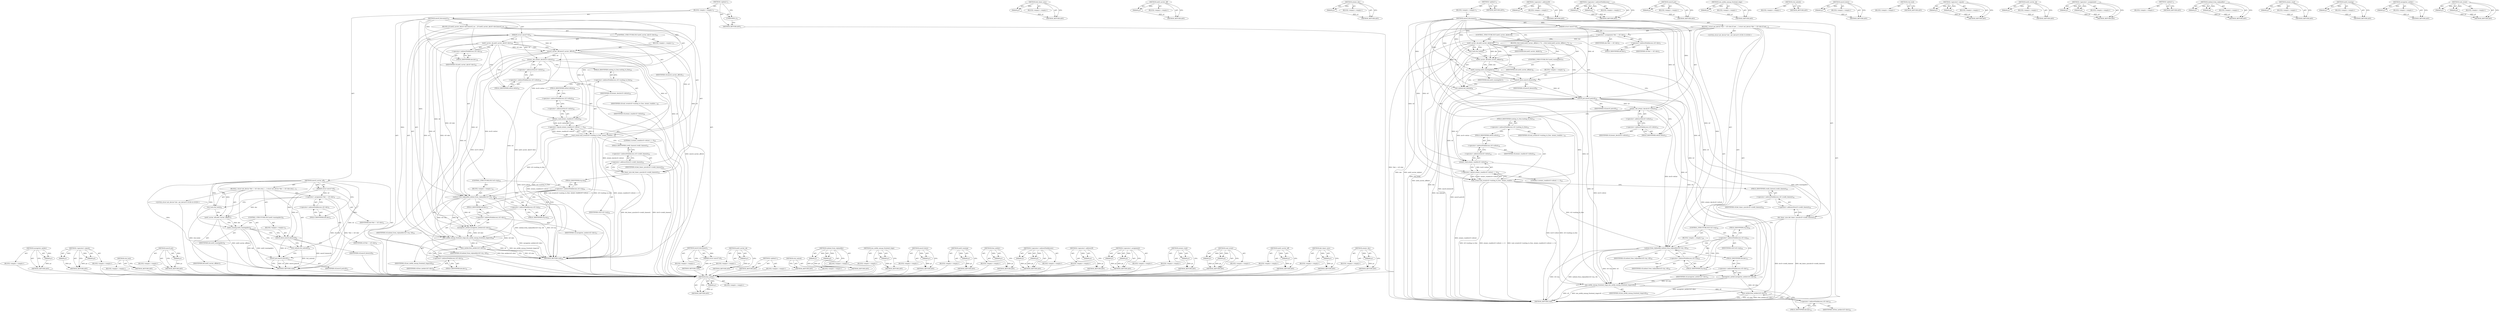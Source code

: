 digraph "atomic_dec" {
vulnerable_170 [label=<(METHOD,free_netdev)>];
vulnerable_171 [label=<(PARAM,p1)>];
vulnerable_172 [label=<(BLOCK,&lt;empty&gt;,&lt;empty&gt;)>];
vulnerable_173 [label=<(METHOD_RETURN,ANY)>];
vulnerable_153 [label=<(METHOD,del_timer_sync)>];
vulnerable_154 [label=<(PARAM,p1)>];
vulnerable_155 [label=<(BLOCK,&lt;empty&gt;,&lt;empty&gt;)>];
vulnerable_156 [label=<(METHOD_RETURN,ANY)>];
vulnerable_112 [label=<(METHOD,netif_carrier_off)>];
vulnerable_113 [label=<(PARAM,p1)>];
vulnerable_114 [label=<(BLOCK,&lt;empty&gt;,&lt;empty&gt;)>];
vulnerable_115 [label=<(METHOD_RETURN,ANY)>];
vulnerable_131 [label=<(METHOD,atomic_dec)>];
vulnerable_132 [label=<(PARAM,p1)>];
vulnerable_133 [label=<(BLOCK,&lt;empty&gt;,&lt;empty&gt;)>];
vulnerable_134 [label=<(METHOD_RETURN,ANY)>];
vulnerable_6 [label=<(METHOD,&lt;global&gt;)<SUB>1</SUB>>];
vulnerable_7 [label=<(BLOCK,&lt;empty&gt;,&lt;empty&gt;)<SUB>1</SUB>>];
vulnerable_8 [label=<(METHOD,xenvif_disconnect)<SUB>1</SUB>>];
vulnerable_9 [label=<(PARAM,struct xenvif *vif)<SUB>1</SUB>>];
vulnerable_10 [label=<(BLOCK,{
 	struct net_device *dev = vif-&gt;dev;
	if (net...,{
 	struct net_device *dev = vif-&gt;dev;
	if (net...)<SUB>2</SUB>>];
vulnerable_11 [label="<(LOCAL,struct net_device* dev: net_device*)<SUB>3</SUB>>"];
vulnerable_12 [label=<(&lt;operator&gt;.assignment,*dev = vif-&gt;dev)<SUB>3</SUB>>];
vulnerable_13 [label=<(IDENTIFIER,dev,*dev = vif-&gt;dev)<SUB>3</SUB>>];
vulnerable_14 [label=<(&lt;operator&gt;.indirectFieldAccess,vif-&gt;dev)<SUB>3</SUB>>];
vulnerable_15 [label=<(IDENTIFIER,vif,*dev = vif-&gt;dev)<SUB>3</SUB>>];
vulnerable_16 [label=<(FIELD_IDENTIFIER,dev,dev)<SUB>3</SUB>>];
vulnerable_17 [label=<(CONTROL_STRUCTURE,IF,if (netif_carrier_ok(dev)))<SUB>4</SUB>>];
vulnerable_18 [label=<(netif_carrier_ok,netif_carrier_ok(dev))<SUB>4</SUB>>];
vulnerable_19 [label=<(IDENTIFIER,dev,netif_carrier_ok(dev))<SUB>4</SUB>>];
vulnerable_20 [label=<(BLOCK,{
		rtnl_lock();
		netif_carrier_off(dev); /* d...,{
		rtnl_lock();
		netif_carrier_off(dev); /* d...)<SUB>4</SUB>>];
vulnerable_21 [label=<(rtnl_lock,rtnl_lock())<SUB>5</SUB>>];
vulnerable_22 [label=<(netif_carrier_off,netif_carrier_off(dev))<SUB>6</SUB>>];
vulnerable_23 [label=<(IDENTIFIER,dev,netif_carrier_off(dev))<SUB>6</SUB>>];
vulnerable_24 [label=<(CONTROL_STRUCTURE,IF,if (netif_running(dev)))<SUB>7</SUB>>];
vulnerable_25 [label=<(netif_running,netif_running(dev))<SUB>7</SUB>>];
vulnerable_26 [label=<(IDENTIFIER,dev,netif_running(dev))<SUB>7</SUB>>];
vulnerable_27 [label=<(BLOCK,&lt;empty&gt;,&lt;empty&gt;)<SUB>8</SUB>>];
vulnerable_28 [label=<(xenvif_down,xenvif_down(vif))<SUB>8</SUB>>];
vulnerable_29 [label=<(IDENTIFIER,vif,xenvif_down(vif))<SUB>8</SUB>>];
vulnerable_30 [label=<(rtnl_unlock,rtnl_unlock())<SUB>9</SUB>>];
vulnerable_31 [label=<(xenvif_put,xenvif_put(vif))<SUB>10</SUB>>];
vulnerable_32 [label=<(IDENTIFIER,vif,xenvif_put(vif))<SUB>10</SUB>>];
vulnerable_33 [label=<(atomic_dec,atomic_dec(&amp;vif-&gt;refcnt))<SUB>13</SUB>>];
vulnerable_34 [label=<(&lt;operator&gt;.addressOf,&amp;vif-&gt;refcnt)<SUB>13</SUB>>];
vulnerable_35 [label=<(&lt;operator&gt;.indirectFieldAccess,vif-&gt;refcnt)<SUB>13</SUB>>];
vulnerable_36 [label=<(IDENTIFIER,vif,atomic_dec(&amp;vif-&gt;refcnt))<SUB>13</SUB>>];
vulnerable_37 [label=<(FIELD_IDENTIFIER,refcnt,refcnt)<SUB>13</SUB>>];
vulnerable_38 [label=<(wait_event,wait_event(vif-&gt;waiting_to_free, atomic_read(&amp;v...)<SUB>14</SUB>>];
vulnerable_39 [label=<(&lt;operator&gt;.indirectFieldAccess,vif-&gt;waiting_to_free)<SUB>14</SUB>>];
vulnerable_40 [label=<(IDENTIFIER,vif,wait_event(vif-&gt;waiting_to_free, atomic_read(&amp;v...)<SUB>14</SUB>>];
vulnerable_41 [label=<(FIELD_IDENTIFIER,waiting_to_free,waiting_to_free)<SUB>14</SUB>>];
vulnerable_42 [label=<(&lt;operator&gt;.equals,atomic_read(&amp;vif-&gt;refcnt) == 0)<SUB>14</SUB>>];
vulnerable_43 [label=<(atomic_read,atomic_read(&amp;vif-&gt;refcnt))<SUB>14</SUB>>];
vulnerable_44 [label=<(&lt;operator&gt;.addressOf,&amp;vif-&gt;refcnt)<SUB>14</SUB>>];
vulnerable_45 [label=<(&lt;operator&gt;.indirectFieldAccess,vif-&gt;refcnt)<SUB>14</SUB>>];
vulnerable_46 [label=<(IDENTIFIER,vif,atomic_read(&amp;vif-&gt;refcnt))<SUB>14</SUB>>];
vulnerable_47 [label=<(FIELD_IDENTIFIER,refcnt,refcnt)<SUB>14</SUB>>];
vulnerable_48 [label=<(LITERAL,0,atomic_read(&amp;vif-&gt;refcnt) == 0)<SUB>14</SUB>>];
vulnerable_49 [label=<(del_timer_sync,del_timer_sync(&amp;vif-&gt;credit_timeout))<SUB>16</SUB>>];
vulnerable_50 [label=<(&lt;operator&gt;.addressOf,&amp;vif-&gt;credit_timeout)<SUB>16</SUB>>];
vulnerable_51 [label=<(&lt;operator&gt;.indirectFieldAccess,vif-&gt;credit_timeout)<SUB>16</SUB>>];
vulnerable_52 [label=<(IDENTIFIER,vif,del_timer_sync(&amp;vif-&gt;credit_timeout))<SUB>16</SUB>>];
vulnerable_53 [label=<(FIELD_IDENTIFIER,credit_timeout,credit_timeout)<SUB>16</SUB>>];
vulnerable_54 [label=<(CONTROL_STRUCTURE,IF,if (vif-&gt;irq))<SUB>18</SUB>>];
vulnerable_55 [label=<(&lt;operator&gt;.indirectFieldAccess,vif-&gt;irq)<SUB>18</SUB>>];
vulnerable_56 [label=<(IDENTIFIER,vif,if (vif-&gt;irq))<SUB>18</SUB>>];
vulnerable_57 [label=<(FIELD_IDENTIFIER,irq,irq)<SUB>18</SUB>>];
vulnerable_58 [label=<(BLOCK,&lt;empty&gt;,&lt;empty&gt;)<SUB>19</SUB>>];
vulnerable_59 [label=<(unbind_from_irqhandler,unbind_from_irqhandler(vif-&gt;irq, vif))<SUB>19</SUB>>];
vulnerable_60 [label=<(&lt;operator&gt;.indirectFieldAccess,vif-&gt;irq)<SUB>19</SUB>>];
vulnerable_61 [label=<(IDENTIFIER,vif,unbind_from_irqhandler(vif-&gt;irq, vif))<SUB>19</SUB>>];
vulnerable_62 [label=<(FIELD_IDENTIFIER,irq,irq)<SUB>19</SUB>>];
vulnerable_63 [label=<(IDENTIFIER,vif,unbind_from_irqhandler(vif-&gt;irq, vif))<SUB>19</SUB>>];
vulnerable_64 [label=<(unregister_netdev,unregister_netdev(vif-&gt;dev))<SUB>21</SUB>>];
vulnerable_65 [label=<(&lt;operator&gt;.indirectFieldAccess,vif-&gt;dev)<SUB>21</SUB>>];
vulnerable_66 [label=<(IDENTIFIER,vif,unregister_netdev(vif-&gt;dev))<SUB>21</SUB>>];
vulnerable_67 [label=<(FIELD_IDENTIFIER,dev,dev)<SUB>21</SUB>>];
vulnerable_68 [label=<(xen_netbk_unmap_frontend_rings,xen_netbk_unmap_frontend_rings(vif))<SUB>23</SUB>>];
vulnerable_69 [label=<(IDENTIFIER,vif,xen_netbk_unmap_frontend_rings(vif))<SUB>23</SUB>>];
vulnerable_70 [label=<(free_netdev,free_netdev(vif-&gt;dev))<SUB>25</SUB>>];
vulnerable_71 [label=<(&lt;operator&gt;.indirectFieldAccess,vif-&gt;dev)<SUB>25</SUB>>];
vulnerable_72 [label=<(IDENTIFIER,vif,free_netdev(vif-&gt;dev))<SUB>25</SUB>>];
vulnerable_73 [label=<(FIELD_IDENTIFIER,dev,dev)<SUB>25</SUB>>];
vulnerable_74 [label=<(METHOD_RETURN,void)<SUB>1</SUB>>];
vulnerable_76 [label=<(METHOD_RETURN,ANY)<SUB>1</SUB>>];
vulnerable_135 [label=<(METHOD,&lt;operator&gt;.addressOf)>];
vulnerable_136 [label=<(PARAM,p1)>];
vulnerable_137 [label=<(BLOCK,&lt;empty&gt;,&lt;empty&gt;)>];
vulnerable_138 [label=<(METHOD_RETURN,ANY)>];
vulnerable_100 [label=<(METHOD,&lt;operator&gt;.indirectFieldAccess)>];
vulnerable_101 [label=<(PARAM,p1)>];
vulnerable_102 [label=<(PARAM,p2)>];
vulnerable_103 [label=<(BLOCK,&lt;empty&gt;,&lt;empty&gt;)>];
vulnerable_104 [label=<(METHOD_RETURN,ANY)>];
vulnerable_127 [label=<(METHOD,xenvif_put)>];
vulnerable_128 [label=<(PARAM,p1)>];
vulnerable_129 [label=<(BLOCK,&lt;empty&gt;,&lt;empty&gt;)>];
vulnerable_130 [label=<(METHOD_RETURN,ANY)>];
vulnerable_166 [label=<(METHOD,xen_netbk_unmap_frontend_rings)>];
vulnerable_167 [label=<(PARAM,p1)>];
vulnerable_168 [label=<(BLOCK,&lt;empty&gt;,&lt;empty&gt;)>];
vulnerable_169 [label=<(METHOD_RETURN,ANY)>];
vulnerable_124 [label=<(METHOD,rtnl_unlock)>];
vulnerable_125 [label=<(BLOCK,&lt;empty&gt;,&lt;empty&gt;)>];
vulnerable_126 [label=<(METHOD_RETURN,ANY)>];
vulnerable_120 [label=<(METHOD,xenvif_down)>];
vulnerable_121 [label=<(PARAM,p1)>];
vulnerable_122 [label=<(BLOCK,&lt;empty&gt;,&lt;empty&gt;)>];
vulnerable_123 [label=<(METHOD_RETURN,ANY)>];
vulnerable_109 [label=<(METHOD,rtnl_lock)>];
vulnerable_110 [label=<(BLOCK,&lt;empty&gt;,&lt;empty&gt;)>];
vulnerable_111 [label=<(METHOD_RETURN,ANY)>];
vulnerable_144 [label=<(METHOD,&lt;operator&gt;.equals)>];
vulnerable_145 [label=<(PARAM,p1)>];
vulnerable_146 [label=<(PARAM,p2)>];
vulnerable_147 [label=<(BLOCK,&lt;empty&gt;,&lt;empty&gt;)>];
vulnerable_148 [label=<(METHOD_RETURN,ANY)>];
vulnerable_105 [label=<(METHOD,netif_carrier_ok)>];
vulnerable_106 [label=<(PARAM,p1)>];
vulnerable_107 [label=<(BLOCK,&lt;empty&gt;,&lt;empty&gt;)>];
vulnerable_108 [label=<(METHOD_RETURN,ANY)>];
vulnerable_95 [label=<(METHOD,&lt;operator&gt;.assignment)>];
vulnerable_96 [label=<(PARAM,p1)>];
vulnerable_97 [label=<(PARAM,p2)>];
vulnerable_98 [label=<(BLOCK,&lt;empty&gt;,&lt;empty&gt;)>];
vulnerable_99 [label=<(METHOD_RETURN,ANY)>];
vulnerable_89 [label=<(METHOD,&lt;global&gt;)<SUB>1</SUB>>];
vulnerable_90 [label=<(BLOCK,&lt;empty&gt;,&lt;empty&gt;)>];
vulnerable_91 [label=<(METHOD_RETURN,ANY)>];
vulnerable_157 [label=<(METHOD,unbind_from_irqhandler)>];
vulnerable_158 [label=<(PARAM,p1)>];
vulnerable_159 [label=<(PARAM,p2)>];
vulnerable_160 [label=<(BLOCK,&lt;empty&gt;,&lt;empty&gt;)>];
vulnerable_161 [label=<(METHOD_RETURN,ANY)>];
vulnerable_149 [label=<(METHOD,atomic_read)>];
vulnerable_150 [label=<(PARAM,p1)>];
vulnerable_151 [label=<(BLOCK,&lt;empty&gt;,&lt;empty&gt;)>];
vulnerable_152 [label=<(METHOD_RETURN,ANY)>];
vulnerable_116 [label=<(METHOD,netif_running)>];
vulnerable_117 [label=<(PARAM,p1)>];
vulnerable_118 [label=<(BLOCK,&lt;empty&gt;,&lt;empty&gt;)>];
vulnerable_119 [label=<(METHOD_RETURN,ANY)>];
vulnerable_162 [label=<(METHOD,unregister_netdev)>];
vulnerable_163 [label=<(PARAM,p1)>];
vulnerable_164 [label=<(BLOCK,&lt;empty&gt;,&lt;empty&gt;)>];
vulnerable_165 [label=<(METHOD_RETURN,ANY)>];
vulnerable_139 [label=<(METHOD,wait_event)>];
vulnerable_140 [label=<(PARAM,p1)>];
vulnerable_141 [label=<(PARAM,p2)>];
vulnerable_142 [label=<(BLOCK,&lt;empty&gt;,&lt;empty&gt;)>];
vulnerable_143 [label=<(METHOD_RETURN,ANY)>];
fixed_177 [label=<(METHOD,unregister_netdev)>];
fixed_178 [label=<(PARAM,p1)>];
fixed_179 [label=<(BLOCK,&lt;empty&gt;,&lt;empty&gt;)>];
fixed_180 [label=<(METHOD_RETURN,ANY)>];
fixed_159 [label=<(METHOD,&lt;operator&gt;.equals)>];
fixed_160 [label=<(PARAM,p1)>];
fixed_161 [label=<(PARAM,p2)>];
fixed_162 [label=<(BLOCK,&lt;empty&gt;,&lt;empty&gt;)>];
fixed_163 [label=<(METHOD_RETURN,ANY)>];
fixed_120 [label=<(METHOD,rtnl_lock)>];
fixed_121 [label=<(BLOCK,&lt;empty&gt;,&lt;empty&gt;)>];
fixed_122 [label=<(METHOD_RETURN,ANY)>];
fixed_138 [label=<(METHOD,xenvif_put)>];
fixed_139 [label=<(PARAM,p1)>];
fixed_140 [label=<(BLOCK,&lt;empty&gt;,&lt;empty&gt;)>];
fixed_141 [label=<(METHOD_RETURN,ANY)>];
fixed_6 [label=<(METHOD,&lt;global&gt;)<SUB>1</SUB>>];
fixed_7 [label=<(BLOCK,&lt;empty&gt;,&lt;empty&gt;)<SUB>1</SUB>>];
fixed_8 [label=<(METHOD,xenvif_disconnect)<SUB>1</SUB>>];
fixed_9 [label=<(PARAM,struct xenvif *vif)<SUB>1</SUB>>];
fixed_10 [label=<(BLOCK,&lt;empty&gt;,&lt;empty&gt;)>];
fixed_11 [label=<(METHOD_RETURN,void)<SUB>1</SUB>>];
fixed_13 [label=<(UNKNOWN,),))<SUB>1</SUB>>];
fixed_14 [label=<(METHOD,xenvif_carrier_off)<SUB>2</SUB>>];
fixed_15 [label=<(PARAM,struct xenvif *vif)<SUB>2</SUB>>];
fixed_16 [label=<(BLOCK,{
 	struct net_device *dev = vif-&gt;dev;

	rtnl_l...,{
 	struct net_device *dev = vif-&gt;dev;

	rtnl_l...)<SUB>3</SUB>>];
fixed_17 [label="<(LOCAL,struct net_device* dev: net_device*)<SUB>4</SUB>>"];
fixed_18 [label=<(&lt;operator&gt;.assignment,*dev = vif-&gt;dev)<SUB>4</SUB>>];
fixed_19 [label=<(IDENTIFIER,dev,*dev = vif-&gt;dev)<SUB>4</SUB>>];
fixed_20 [label=<(&lt;operator&gt;.indirectFieldAccess,vif-&gt;dev)<SUB>4</SUB>>];
fixed_21 [label=<(IDENTIFIER,vif,*dev = vif-&gt;dev)<SUB>4</SUB>>];
fixed_22 [label=<(FIELD_IDENTIFIER,dev,dev)<SUB>4</SUB>>];
fixed_23 [label=<(rtnl_lock,rtnl_lock())<SUB>6</SUB>>];
fixed_24 [label=<(netif_carrier_off,netif_carrier_off(dev))<SUB>7</SUB>>];
fixed_25 [label=<(IDENTIFIER,dev,netif_carrier_off(dev))<SUB>7</SUB>>];
fixed_26 [label=<(CONTROL_STRUCTURE,IF,if (netif_running(dev)))<SUB>8</SUB>>];
fixed_27 [label=<(netif_running,netif_running(dev))<SUB>8</SUB>>];
fixed_28 [label=<(IDENTIFIER,dev,netif_running(dev))<SUB>8</SUB>>];
fixed_29 [label=<(BLOCK,&lt;empty&gt;,&lt;empty&gt;)<SUB>9</SUB>>];
fixed_30 [label=<(xenvif_down,xenvif_down(vif))<SUB>9</SUB>>];
fixed_31 [label=<(IDENTIFIER,vif,xenvif_down(vif))<SUB>9</SUB>>];
fixed_32 [label=<(rtnl_unlock,rtnl_unlock())<SUB>10</SUB>>];
fixed_33 [label=<(xenvif_put,xenvif_put(vif))<SUB>11</SUB>>];
fixed_34 [label=<(IDENTIFIER,vif,xenvif_put(vif))<SUB>11</SUB>>];
fixed_35 [label=<(METHOD_RETURN,void)<SUB>2</SUB>>];
fixed_37 [label=<(METHOD,xenvif_disconnect)<SUB>14</SUB>>];
fixed_38 [label=<(PARAM,struct xenvif *vif)<SUB>14</SUB>>];
fixed_39 [label=<(BLOCK,{
	if (netif_carrier_ok(vif-&gt;dev))
		xenvif_car...,{
	if (netif_carrier_ok(vif-&gt;dev))
		xenvif_car...)<SUB>15</SUB>>];
fixed_40 [label=<(CONTROL_STRUCTURE,IF,if (netif_carrier_ok(vif-&gt;dev)))<SUB>16</SUB>>];
fixed_41 [label=<(netif_carrier_ok,netif_carrier_ok(vif-&gt;dev))<SUB>16</SUB>>];
fixed_42 [label=<(&lt;operator&gt;.indirectFieldAccess,vif-&gt;dev)<SUB>16</SUB>>];
fixed_43 [label=<(IDENTIFIER,vif,netif_carrier_ok(vif-&gt;dev))<SUB>16</SUB>>];
fixed_44 [label=<(FIELD_IDENTIFIER,dev,dev)<SUB>16</SUB>>];
fixed_45 [label=<(BLOCK,&lt;empty&gt;,&lt;empty&gt;)<SUB>17</SUB>>];
fixed_46 [label=<(xenvif_carrier_off,xenvif_carrier_off(vif))<SUB>17</SUB>>];
fixed_47 [label=<(IDENTIFIER,vif,xenvif_carrier_off(vif))<SUB>17</SUB>>];
fixed_48 [label=<(atomic_dec,atomic_dec(&amp;vif-&gt;refcnt))<SUB>19</SUB>>];
fixed_49 [label=<(&lt;operator&gt;.addressOf,&amp;vif-&gt;refcnt)<SUB>19</SUB>>];
fixed_50 [label=<(&lt;operator&gt;.indirectFieldAccess,vif-&gt;refcnt)<SUB>19</SUB>>];
fixed_51 [label=<(IDENTIFIER,vif,atomic_dec(&amp;vif-&gt;refcnt))<SUB>19</SUB>>];
fixed_52 [label=<(FIELD_IDENTIFIER,refcnt,refcnt)<SUB>19</SUB>>];
fixed_53 [label=<(wait_event,wait_event(vif-&gt;waiting_to_free, atomic_read(&amp;v...)<SUB>20</SUB>>];
fixed_54 [label=<(&lt;operator&gt;.indirectFieldAccess,vif-&gt;waiting_to_free)<SUB>20</SUB>>];
fixed_55 [label=<(IDENTIFIER,vif,wait_event(vif-&gt;waiting_to_free, atomic_read(&amp;v...)<SUB>20</SUB>>];
fixed_56 [label=<(FIELD_IDENTIFIER,waiting_to_free,waiting_to_free)<SUB>20</SUB>>];
fixed_57 [label=<(&lt;operator&gt;.equals,atomic_read(&amp;vif-&gt;refcnt) == 0)<SUB>20</SUB>>];
fixed_58 [label=<(atomic_read,atomic_read(&amp;vif-&gt;refcnt))<SUB>20</SUB>>];
fixed_59 [label=<(&lt;operator&gt;.addressOf,&amp;vif-&gt;refcnt)<SUB>20</SUB>>];
fixed_60 [label=<(&lt;operator&gt;.indirectFieldAccess,vif-&gt;refcnt)<SUB>20</SUB>>];
fixed_61 [label=<(IDENTIFIER,vif,atomic_read(&amp;vif-&gt;refcnt))<SUB>20</SUB>>];
fixed_62 [label=<(FIELD_IDENTIFIER,refcnt,refcnt)<SUB>20</SUB>>];
fixed_63 [label=<(LITERAL,0,atomic_read(&amp;vif-&gt;refcnt) == 0)<SUB>20</SUB>>];
fixed_64 [label=<(del_timer_sync,del_timer_sync(&amp;vif-&gt;credit_timeout))<SUB>22</SUB>>];
fixed_65 [label=<(&lt;operator&gt;.addressOf,&amp;vif-&gt;credit_timeout)<SUB>22</SUB>>];
fixed_66 [label=<(&lt;operator&gt;.indirectFieldAccess,vif-&gt;credit_timeout)<SUB>22</SUB>>];
fixed_67 [label=<(IDENTIFIER,vif,del_timer_sync(&amp;vif-&gt;credit_timeout))<SUB>22</SUB>>];
fixed_68 [label=<(FIELD_IDENTIFIER,credit_timeout,credit_timeout)<SUB>22</SUB>>];
fixed_69 [label=<(CONTROL_STRUCTURE,IF,if (vif-&gt;irq))<SUB>24</SUB>>];
fixed_70 [label=<(&lt;operator&gt;.indirectFieldAccess,vif-&gt;irq)<SUB>24</SUB>>];
fixed_71 [label=<(IDENTIFIER,vif,if (vif-&gt;irq))<SUB>24</SUB>>];
fixed_72 [label=<(FIELD_IDENTIFIER,irq,irq)<SUB>24</SUB>>];
fixed_73 [label=<(BLOCK,&lt;empty&gt;,&lt;empty&gt;)<SUB>25</SUB>>];
fixed_74 [label=<(unbind_from_irqhandler,unbind_from_irqhandler(vif-&gt;irq, vif))<SUB>25</SUB>>];
fixed_75 [label=<(&lt;operator&gt;.indirectFieldAccess,vif-&gt;irq)<SUB>25</SUB>>];
fixed_76 [label=<(IDENTIFIER,vif,unbind_from_irqhandler(vif-&gt;irq, vif))<SUB>25</SUB>>];
fixed_77 [label=<(FIELD_IDENTIFIER,irq,irq)<SUB>25</SUB>>];
fixed_78 [label=<(IDENTIFIER,vif,unbind_from_irqhandler(vif-&gt;irq, vif))<SUB>25</SUB>>];
fixed_79 [label=<(unregister_netdev,unregister_netdev(vif-&gt;dev))<SUB>27</SUB>>];
fixed_80 [label=<(&lt;operator&gt;.indirectFieldAccess,vif-&gt;dev)<SUB>27</SUB>>];
fixed_81 [label=<(IDENTIFIER,vif,unregister_netdev(vif-&gt;dev))<SUB>27</SUB>>];
fixed_82 [label=<(FIELD_IDENTIFIER,dev,dev)<SUB>27</SUB>>];
fixed_83 [label=<(xen_netbk_unmap_frontend_rings,xen_netbk_unmap_frontend_rings(vif))<SUB>29</SUB>>];
fixed_84 [label=<(IDENTIFIER,vif,xen_netbk_unmap_frontend_rings(vif))<SUB>29</SUB>>];
fixed_85 [label=<(free_netdev,free_netdev(vif-&gt;dev))<SUB>31</SUB>>];
fixed_86 [label=<(&lt;operator&gt;.indirectFieldAccess,vif-&gt;dev)<SUB>31</SUB>>];
fixed_87 [label=<(IDENTIFIER,vif,free_netdev(vif-&gt;dev))<SUB>31</SUB>>];
fixed_88 [label=<(FIELD_IDENTIFIER,dev,dev)<SUB>31</SUB>>];
fixed_89 [label=<(METHOD_RETURN,void)<SUB>14</SUB>>];
fixed_91 [label=<(METHOD_RETURN,ANY)<SUB>1</SUB>>];
fixed_142 [label=<(METHOD,netif_carrier_ok)>];
fixed_143 [label=<(PARAM,p1)>];
fixed_144 [label=<(BLOCK,&lt;empty&gt;,&lt;empty&gt;)>];
fixed_145 [label=<(METHOD_RETURN,ANY)>];
fixed_104 [label=<(METHOD,&lt;global&gt;)<SUB>1</SUB>>];
fixed_105 [label=<(BLOCK,&lt;empty&gt;,&lt;empty&gt;)>];
fixed_106 [label=<(METHOD_RETURN,ANY)>];
fixed_135 [label=<(METHOD,rtnl_unlock)>];
fixed_136 [label=<(BLOCK,&lt;empty&gt;,&lt;empty&gt;)>];
fixed_137 [label=<(METHOD_RETURN,ANY)>];
fixed_172 [label=<(METHOD,unbind_from_irqhandler)>];
fixed_173 [label=<(PARAM,p1)>];
fixed_174 [label=<(PARAM,p2)>];
fixed_175 [label=<(BLOCK,&lt;empty&gt;,&lt;empty&gt;)>];
fixed_176 [label=<(METHOD_RETURN,ANY)>];
fixed_181 [label=<(METHOD,xen_netbk_unmap_frontend_rings)>];
fixed_182 [label=<(PARAM,p1)>];
fixed_183 [label=<(BLOCK,&lt;empty&gt;,&lt;empty&gt;)>];
fixed_184 [label=<(METHOD_RETURN,ANY)>];
fixed_131 [label=<(METHOD,xenvif_down)>];
fixed_132 [label=<(PARAM,p1)>];
fixed_133 [label=<(BLOCK,&lt;empty&gt;,&lt;empty&gt;)>];
fixed_134 [label=<(METHOD_RETURN,ANY)>];
fixed_127 [label=<(METHOD,netif_running)>];
fixed_128 [label=<(PARAM,p1)>];
fixed_129 [label=<(BLOCK,&lt;empty&gt;,&lt;empty&gt;)>];
fixed_130 [label=<(METHOD_RETURN,ANY)>];
fixed_185 [label=<(METHOD,free_netdev)>];
fixed_186 [label=<(PARAM,p1)>];
fixed_187 [label=<(BLOCK,&lt;empty&gt;,&lt;empty&gt;)>];
fixed_188 [label=<(METHOD_RETURN,ANY)>];
fixed_115 [label=<(METHOD,&lt;operator&gt;.indirectFieldAccess)>];
fixed_116 [label=<(PARAM,p1)>];
fixed_117 [label=<(PARAM,p2)>];
fixed_118 [label=<(BLOCK,&lt;empty&gt;,&lt;empty&gt;)>];
fixed_119 [label=<(METHOD_RETURN,ANY)>];
fixed_150 [label=<(METHOD,&lt;operator&gt;.addressOf)>];
fixed_151 [label=<(PARAM,p1)>];
fixed_152 [label=<(BLOCK,&lt;empty&gt;,&lt;empty&gt;)>];
fixed_153 [label=<(METHOD_RETURN,ANY)>];
fixed_110 [label=<(METHOD,&lt;operator&gt;.assignment)>];
fixed_111 [label=<(PARAM,p1)>];
fixed_112 [label=<(PARAM,p2)>];
fixed_113 [label=<(BLOCK,&lt;empty&gt;,&lt;empty&gt;)>];
fixed_114 [label=<(METHOD_RETURN,ANY)>];
fixed_164 [label=<(METHOD,atomic_read)>];
fixed_165 [label=<(PARAM,p1)>];
fixed_166 [label=<(BLOCK,&lt;empty&gt;,&lt;empty&gt;)>];
fixed_167 [label=<(METHOD_RETURN,ANY)>];
fixed_154 [label=<(METHOD,wait_event)>];
fixed_155 [label=<(PARAM,p1)>];
fixed_156 [label=<(PARAM,p2)>];
fixed_157 [label=<(BLOCK,&lt;empty&gt;,&lt;empty&gt;)>];
fixed_158 [label=<(METHOD_RETURN,ANY)>];
fixed_123 [label=<(METHOD,netif_carrier_off)>];
fixed_124 [label=<(PARAM,p1)>];
fixed_125 [label=<(BLOCK,&lt;empty&gt;,&lt;empty&gt;)>];
fixed_126 [label=<(METHOD_RETURN,ANY)>];
fixed_168 [label=<(METHOD,del_timer_sync)>];
fixed_169 [label=<(PARAM,p1)>];
fixed_170 [label=<(BLOCK,&lt;empty&gt;,&lt;empty&gt;)>];
fixed_171 [label=<(METHOD_RETURN,ANY)>];
fixed_146 [label=<(METHOD,atomic_dec)>];
fixed_147 [label=<(PARAM,p1)>];
fixed_148 [label=<(BLOCK,&lt;empty&gt;,&lt;empty&gt;)>];
fixed_149 [label=<(METHOD_RETURN,ANY)>];
vulnerable_170 -> vulnerable_171  [key=0, label="AST: "];
vulnerable_170 -> vulnerable_171  [key=1, label="DDG: "];
vulnerable_170 -> vulnerable_172  [key=0, label="AST: "];
vulnerable_170 -> vulnerable_173  [key=0, label="AST: "];
vulnerable_170 -> vulnerable_173  [key=1, label="CFG: "];
vulnerable_171 -> vulnerable_173  [key=0, label="DDG: p1"];
vulnerable_153 -> vulnerable_154  [key=0, label="AST: "];
vulnerable_153 -> vulnerable_154  [key=1, label="DDG: "];
vulnerable_153 -> vulnerable_155  [key=0, label="AST: "];
vulnerable_153 -> vulnerable_156  [key=0, label="AST: "];
vulnerable_153 -> vulnerable_156  [key=1, label="CFG: "];
vulnerable_154 -> vulnerable_156  [key=0, label="DDG: p1"];
vulnerable_112 -> vulnerable_113  [key=0, label="AST: "];
vulnerable_112 -> vulnerable_113  [key=1, label="DDG: "];
vulnerable_112 -> vulnerable_114  [key=0, label="AST: "];
vulnerable_112 -> vulnerable_115  [key=0, label="AST: "];
vulnerable_112 -> vulnerable_115  [key=1, label="CFG: "];
vulnerable_113 -> vulnerable_115  [key=0, label="DDG: p1"];
vulnerable_131 -> vulnerable_132  [key=0, label="AST: "];
vulnerable_131 -> vulnerable_132  [key=1, label="DDG: "];
vulnerable_131 -> vulnerable_133  [key=0, label="AST: "];
vulnerable_131 -> vulnerable_134  [key=0, label="AST: "];
vulnerable_131 -> vulnerable_134  [key=1, label="CFG: "];
vulnerable_132 -> vulnerable_134  [key=0, label="DDG: p1"];
vulnerable_6 -> vulnerable_7  [key=0, label="AST: "];
vulnerable_6 -> vulnerable_76  [key=0, label="AST: "];
vulnerable_6 -> vulnerable_76  [key=1, label="CFG: "];
vulnerable_7 -> vulnerable_8  [key=0, label="AST: "];
vulnerable_8 -> vulnerable_9  [key=0, label="AST: "];
vulnerable_8 -> vulnerable_9  [key=1, label="DDG: "];
vulnerable_8 -> vulnerable_10  [key=0, label="AST: "];
vulnerable_8 -> vulnerable_74  [key=0, label="AST: "];
vulnerable_8 -> vulnerable_16  [key=0, label="CFG: "];
vulnerable_8 -> vulnerable_68  [key=0, label="DDG: "];
vulnerable_8 -> vulnerable_18  [key=0, label="DDG: "];
vulnerable_8 -> vulnerable_21  [key=0, label="DDG: "];
vulnerable_8 -> vulnerable_30  [key=0, label="DDG: "];
vulnerable_8 -> vulnerable_42  [key=0, label="DDG: "];
vulnerable_8 -> vulnerable_22  [key=0, label="DDG: "];
vulnerable_8 -> vulnerable_31  [key=0, label="DDG: "];
vulnerable_8 -> vulnerable_59  [key=0, label="DDG: "];
vulnerable_8 -> vulnerable_25  [key=0, label="DDG: "];
vulnerable_8 -> vulnerable_28  [key=0, label="DDG: "];
vulnerable_9 -> vulnerable_12  [key=0, label="DDG: vif"];
vulnerable_9 -> vulnerable_33  [key=0, label="DDG: vif"];
vulnerable_9 -> vulnerable_38  [key=0, label="DDG: vif"];
vulnerable_9 -> vulnerable_49  [key=0, label="DDG: vif"];
vulnerable_9 -> vulnerable_64  [key=0, label="DDG: vif"];
vulnerable_9 -> vulnerable_68  [key=0, label="DDG: vif"];
vulnerable_9 -> vulnerable_31  [key=0, label="DDG: vif"];
vulnerable_9 -> vulnerable_43  [key=0, label="DDG: vif"];
vulnerable_9 -> vulnerable_59  [key=0, label="DDG: vif"];
vulnerable_9 -> vulnerable_28  [key=0, label="DDG: vif"];
vulnerable_10 -> vulnerable_11  [key=0, label="AST: "];
vulnerable_10 -> vulnerable_12  [key=0, label="AST: "];
vulnerable_10 -> vulnerable_17  [key=0, label="AST: "];
vulnerable_10 -> vulnerable_33  [key=0, label="AST: "];
vulnerable_10 -> vulnerable_38  [key=0, label="AST: "];
vulnerable_10 -> vulnerable_49  [key=0, label="AST: "];
vulnerable_10 -> vulnerable_54  [key=0, label="AST: "];
vulnerable_10 -> vulnerable_64  [key=0, label="AST: "];
vulnerable_10 -> vulnerable_68  [key=0, label="AST: "];
vulnerable_10 -> vulnerable_70  [key=0, label="AST: "];
vulnerable_12 -> vulnerable_13  [key=0, label="AST: "];
vulnerable_12 -> vulnerable_14  [key=0, label="AST: "];
vulnerable_12 -> vulnerable_18  [key=0, label="CFG: "];
vulnerable_12 -> vulnerable_18  [key=1, label="DDG: dev"];
vulnerable_12 -> vulnerable_74  [key=0, label="DDG: *dev = vif-&gt;dev"];
vulnerable_14 -> vulnerable_15  [key=0, label="AST: "];
vulnerable_14 -> vulnerable_16  [key=0, label="AST: "];
vulnerable_14 -> vulnerable_12  [key=0, label="CFG: "];
vulnerable_16 -> vulnerable_14  [key=0, label="CFG: "];
vulnerable_17 -> vulnerable_18  [key=0, label="AST: "];
vulnerable_17 -> vulnerable_20  [key=0, label="AST: "];
vulnerable_18 -> vulnerable_19  [key=0, label="AST: "];
vulnerable_18 -> vulnerable_21  [key=0, label="CFG: "];
vulnerable_18 -> vulnerable_21  [key=1, label="CDG: "];
vulnerable_18 -> vulnerable_37  [key=0, label="CFG: "];
vulnerable_18 -> vulnerable_74  [key=0, label="DDG: dev"];
vulnerable_18 -> vulnerable_74  [key=1, label="DDG: netif_carrier_ok(dev)"];
vulnerable_18 -> vulnerable_22  [key=0, label="DDG: dev"];
vulnerable_18 -> vulnerable_22  [key=1, label="CDG: "];
vulnerable_18 -> vulnerable_30  [key=0, label="CDG: "];
vulnerable_18 -> vulnerable_25  [key=0, label="CDG: "];
vulnerable_18 -> vulnerable_31  [key=0, label="CDG: "];
vulnerable_20 -> vulnerable_21  [key=0, label="AST: "];
vulnerable_20 -> vulnerable_22  [key=0, label="AST: "];
vulnerable_20 -> vulnerable_24  [key=0, label="AST: "];
vulnerable_20 -> vulnerable_30  [key=0, label="AST: "];
vulnerable_20 -> vulnerable_31  [key=0, label="AST: "];
vulnerable_21 -> vulnerable_22  [key=0, label="CFG: "];
vulnerable_21 -> vulnerable_74  [key=0, label="DDG: rtnl_lock()"];
vulnerable_22 -> vulnerable_23  [key=0, label="AST: "];
vulnerable_22 -> vulnerable_25  [key=0, label="CFG: "];
vulnerable_22 -> vulnerable_25  [key=1, label="DDG: dev"];
vulnerable_22 -> vulnerable_74  [key=0, label="DDG: netif_carrier_off(dev)"];
vulnerable_24 -> vulnerable_25  [key=0, label="AST: "];
vulnerable_24 -> vulnerable_27  [key=0, label="AST: "];
vulnerable_25 -> vulnerable_26  [key=0, label="AST: "];
vulnerable_25 -> vulnerable_30  [key=0, label="CFG: "];
vulnerable_25 -> vulnerable_28  [key=0, label="CFG: "];
vulnerable_25 -> vulnerable_28  [key=1, label="CDG: "];
vulnerable_25 -> vulnerable_74  [key=0, label="DDG: dev"];
vulnerable_25 -> vulnerable_74  [key=1, label="DDG: netif_running(dev)"];
vulnerable_27 -> vulnerable_28  [key=0, label="AST: "];
vulnerable_28 -> vulnerable_29  [key=0, label="AST: "];
vulnerable_28 -> vulnerable_30  [key=0, label="CFG: "];
vulnerable_28 -> vulnerable_74  [key=0, label="DDG: xenvif_down(vif)"];
vulnerable_28 -> vulnerable_31  [key=0, label="DDG: vif"];
vulnerable_30 -> vulnerable_31  [key=0, label="CFG: "];
vulnerable_30 -> vulnerable_74  [key=0, label="DDG: rtnl_unlock()"];
vulnerable_31 -> vulnerable_32  [key=0, label="AST: "];
vulnerable_31 -> vulnerable_37  [key=0, label="CFG: "];
vulnerable_31 -> vulnerable_74  [key=0, label="DDG: xenvif_put(vif)"];
vulnerable_31 -> vulnerable_33  [key=0, label="DDG: vif"];
vulnerable_31 -> vulnerable_38  [key=0, label="DDG: vif"];
vulnerable_31 -> vulnerable_49  [key=0, label="DDG: vif"];
vulnerable_31 -> vulnerable_64  [key=0, label="DDG: vif"];
vulnerable_31 -> vulnerable_68  [key=0, label="DDG: vif"];
vulnerable_31 -> vulnerable_43  [key=0, label="DDG: vif"];
vulnerable_31 -> vulnerable_59  [key=0, label="DDG: vif"];
vulnerable_33 -> vulnerable_34  [key=0, label="AST: "];
vulnerable_33 -> vulnerable_41  [key=0, label="CFG: "];
vulnerable_33 -> vulnerable_74  [key=0, label="DDG: atomic_dec(&amp;vif-&gt;refcnt)"];
vulnerable_33 -> vulnerable_68  [key=0, label="DDG: &amp;vif-&gt;refcnt"];
vulnerable_33 -> vulnerable_43  [key=0, label="DDG: &amp;vif-&gt;refcnt"];
vulnerable_33 -> vulnerable_59  [key=0, label="DDG: &amp;vif-&gt;refcnt"];
vulnerable_34 -> vulnerable_35  [key=0, label="AST: "];
vulnerable_34 -> vulnerable_33  [key=0, label="CFG: "];
vulnerable_35 -> vulnerable_36  [key=0, label="AST: "];
vulnerable_35 -> vulnerable_37  [key=0, label="AST: "];
vulnerable_35 -> vulnerable_34  [key=0, label="CFG: "];
vulnerable_37 -> vulnerable_35  [key=0, label="CFG: "];
vulnerable_38 -> vulnerable_39  [key=0, label="AST: "];
vulnerable_38 -> vulnerable_42  [key=0, label="AST: "];
vulnerable_38 -> vulnerable_53  [key=0, label="CFG: "];
vulnerable_38 -> vulnerable_74  [key=0, label="DDG: vif-&gt;waiting_to_free"];
vulnerable_38 -> vulnerable_74  [key=1, label="DDG: atomic_read(&amp;vif-&gt;refcnt) == 0"];
vulnerable_38 -> vulnerable_74  [key=2, label="DDG: wait_event(vif-&gt;waiting_to_free, atomic_read(&amp;vif-&gt;refcnt) == 0)"];
vulnerable_38 -> vulnerable_68  [key=0, label="DDG: vif-&gt;waiting_to_free"];
vulnerable_38 -> vulnerable_59  [key=0, label="DDG: vif-&gt;waiting_to_free"];
vulnerable_39 -> vulnerable_40  [key=0, label="AST: "];
vulnerable_39 -> vulnerable_41  [key=0, label="AST: "];
vulnerable_39 -> vulnerable_47  [key=0, label="CFG: "];
vulnerable_41 -> vulnerable_39  [key=0, label="CFG: "];
vulnerable_42 -> vulnerable_43  [key=0, label="AST: "];
vulnerable_42 -> vulnerable_48  [key=0, label="AST: "];
vulnerable_42 -> vulnerable_38  [key=0, label="CFG: "];
vulnerable_42 -> vulnerable_38  [key=1, label="DDG: atomic_read(&amp;vif-&gt;refcnt)"];
vulnerable_42 -> vulnerable_38  [key=2, label="DDG: 0"];
vulnerable_42 -> vulnerable_74  [key=0, label="DDG: atomic_read(&amp;vif-&gt;refcnt)"];
vulnerable_43 -> vulnerable_44  [key=0, label="AST: "];
vulnerable_43 -> vulnerable_42  [key=0, label="CFG: "];
vulnerable_43 -> vulnerable_42  [key=1, label="DDG: &amp;vif-&gt;refcnt"];
vulnerable_43 -> vulnerable_74  [key=0, label="DDG: &amp;vif-&gt;refcnt"];
vulnerable_44 -> vulnerable_45  [key=0, label="AST: "];
vulnerable_44 -> vulnerable_43  [key=0, label="CFG: "];
vulnerable_45 -> vulnerable_46  [key=0, label="AST: "];
vulnerable_45 -> vulnerable_47  [key=0, label="AST: "];
vulnerable_45 -> vulnerable_44  [key=0, label="CFG: "];
vulnerable_47 -> vulnerable_45  [key=0, label="CFG: "];
vulnerable_49 -> vulnerable_50  [key=0, label="AST: "];
vulnerable_49 -> vulnerable_57  [key=0, label="CFG: "];
vulnerable_49 -> vulnerable_74  [key=0, label="DDG: &amp;vif-&gt;credit_timeout"];
vulnerable_49 -> vulnerable_74  [key=1, label="DDG: del_timer_sync(&amp;vif-&gt;credit_timeout)"];
vulnerable_50 -> vulnerable_51  [key=0, label="AST: "];
vulnerable_50 -> vulnerable_49  [key=0, label="CFG: "];
vulnerable_51 -> vulnerable_52  [key=0, label="AST: "];
vulnerable_51 -> vulnerable_53  [key=0, label="AST: "];
vulnerable_51 -> vulnerable_50  [key=0, label="CFG: "];
vulnerable_53 -> vulnerable_51  [key=0, label="CFG: "];
vulnerable_54 -> vulnerable_55  [key=0, label="AST: "];
vulnerable_54 -> vulnerable_58  [key=0, label="AST: "];
vulnerable_55 -> vulnerable_56  [key=0, label="AST: "];
vulnerable_55 -> vulnerable_57  [key=0, label="AST: "];
vulnerable_55 -> vulnerable_62  [key=0, label="CFG: "];
vulnerable_55 -> vulnerable_62  [key=1, label="CDG: "];
vulnerable_55 -> vulnerable_67  [key=0, label="CFG: "];
vulnerable_55 -> vulnerable_60  [key=0, label="CDG: "];
vulnerable_55 -> vulnerable_59  [key=0, label="CDG: "];
vulnerable_57 -> vulnerable_55  [key=0, label="CFG: "];
vulnerable_58 -> vulnerable_59  [key=0, label="AST: "];
vulnerable_59 -> vulnerable_60  [key=0, label="AST: "];
vulnerable_59 -> vulnerable_63  [key=0, label="AST: "];
vulnerable_59 -> vulnerable_67  [key=0, label="CFG: "];
vulnerable_59 -> vulnerable_74  [key=0, label="DDG: vif-&gt;irq"];
vulnerable_59 -> vulnerable_74  [key=1, label="DDG: unbind_from_irqhandler(vif-&gt;irq, vif)"];
vulnerable_59 -> vulnerable_64  [key=0, label="DDG: vif"];
vulnerable_59 -> vulnerable_68  [key=0, label="DDG: vif-&gt;irq"];
vulnerable_59 -> vulnerable_68  [key=1, label="DDG: vif"];
vulnerable_60 -> vulnerable_61  [key=0, label="AST: "];
vulnerable_60 -> vulnerable_62  [key=0, label="AST: "];
vulnerable_60 -> vulnerable_59  [key=0, label="CFG: "];
vulnerable_62 -> vulnerable_60  [key=0, label="CFG: "];
vulnerable_64 -> vulnerable_65  [key=0, label="AST: "];
vulnerable_64 -> vulnerable_68  [key=0, label="CFG: "];
vulnerable_64 -> vulnerable_68  [key=1, label="DDG: vif-&gt;dev"];
vulnerable_64 -> vulnerable_74  [key=0, label="DDG: unregister_netdev(vif-&gt;dev)"];
vulnerable_64 -> vulnerable_70  [key=0, label="DDG: vif-&gt;dev"];
vulnerable_65 -> vulnerable_66  [key=0, label="AST: "];
vulnerable_65 -> vulnerable_67  [key=0, label="AST: "];
vulnerable_65 -> vulnerable_64  [key=0, label="CFG: "];
vulnerable_67 -> vulnerable_65  [key=0, label="CFG: "];
vulnerable_68 -> vulnerable_69  [key=0, label="AST: "];
vulnerable_68 -> vulnerable_73  [key=0, label="CFG: "];
vulnerable_68 -> vulnerable_74  [key=0, label="DDG: vif"];
vulnerable_68 -> vulnerable_74  [key=1, label="DDG: xen_netbk_unmap_frontend_rings(vif)"];
vulnerable_68 -> vulnerable_70  [key=0, label="DDG: vif"];
vulnerable_70 -> vulnerable_71  [key=0, label="AST: "];
vulnerable_70 -> vulnerable_74  [key=0, label="CFG: "];
vulnerable_70 -> vulnerable_74  [key=1, label="DDG: vif-&gt;dev"];
vulnerable_70 -> vulnerable_74  [key=2, label="DDG: free_netdev(vif-&gt;dev)"];
vulnerable_71 -> vulnerable_72  [key=0, label="AST: "];
vulnerable_71 -> vulnerable_73  [key=0, label="AST: "];
vulnerable_71 -> vulnerable_70  [key=0, label="CFG: "];
vulnerable_73 -> vulnerable_71  [key=0, label="CFG: "];
vulnerable_135 -> vulnerable_136  [key=0, label="AST: "];
vulnerable_135 -> vulnerable_136  [key=1, label="DDG: "];
vulnerable_135 -> vulnerable_137  [key=0, label="AST: "];
vulnerable_135 -> vulnerable_138  [key=0, label="AST: "];
vulnerable_135 -> vulnerable_138  [key=1, label="CFG: "];
vulnerable_136 -> vulnerable_138  [key=0, label="DDG: p1"];
vulnerable_100 -> vulnerable_101  [key=0, label="AST: "];
vulnerable_100 -> vulnerable_101  [key=1, label="DDG: "];
vulnerable_100 -> vulnerable_103  [key=0, label="AST: "];
vulnerable_100 -> vulnerable_102  [key=0, label="AST: "];
vulnerable_100 -> vulnerable_102  [key=1, label="DDG: "];
vulnerable_100 -> vulnerable_104  [key=0, label="AST: "];
vulnerable_100 -> vulnerable_104  [key=1, label="CFG: "];
vulnerable_101 -> vulnerable_104  [key=0, label="DDG: p1"];
vulnerable_102 -> vulnerable_104  [key=0, label="DDG: p2"];
vulnerable_127 -> vulnerable_128  [key=0, label="AST: "];
vulnerable_127 -> vulnerable_128  [key=1, label="DDG: "];
vulnerable_127 -> vulnerable_129  [key=0, label="AST: "];
vulnerable_127 -> vulnerable_130  [key=0, label="AST: "];
vulnerable_127 -> vulnerable_130  [key=1, label="CFG: "];
vulnerable_128 -> vulnerable_130  [key=0, label="DDG: p1"];
vulnerable_166 -> vulnerable_167  [key=0, label="AST: "];
vulnerable_166 -> vulnerable_167  [key=1, label="DDG: "];
vulnerable_166 -> vulnerable_168  [key=0, label="AST: "];
vulnerable_166 -> vulnerable_169  [key=0, label="AST: "];
vulnerable_166 -> vulnerable_169  [key=1, label="CFG: "];
vulnerable_167 -> vulnerable_169  [key=0, label="DDG: p1"];
vulnerable_124 -> vulnerable_125  [key=0, label="AST: "];
vulnerable_124 -> vulnerable_126  [key=0, label="AST: "];
vulnerable_124 -> vulnerable_126  [key=1, label="CFG: "];
vulnerable_120 -> vulnerable_121  [key=0, label="AST: "];
vulnerable_120 -> vulnerable_121  [key=1, label="DDG: "];
vulnerable_120 -> vulnerable_122  [key=0, label="AST: "];
vulnerable_120 -> vulnerable_123  [key=0, label="AST: "];
vulnerable_120 -> vulnerable_123  [key=1, label="CFG: "];
vulnerable_121 -> vulnerable_123  [key=0, label="DDG: p1"];
vulnerable_109 -> vulnerable_110  [key=0, label="AST: "];
vulnerable_109 -> vulnerable_111  [key=0, label="AST: "];
vulnerable_109 -> vulnerable_111  [key=1, label="CFG: "];
vulnerable_144 -> vulnerable_145  [key=0, label="AST: "];
vulnerable_144 -> vulnerable_145  [key=1, label="DDG: "];
vulnerable_144 -> vulnerable_147  [key=0, label="AST: "];
vulnerable_144 -> vulnerable_146  [key=0, label="AST: "];
vulnerable_144 -> vulnerable_146  [key=1, label="DDG: "];
vulnerable_144 -> vulnerable_148  [key=0, label="AST: "];
vulnerable_144 -> vulnerable_148  [key=1, label="CFG: "];
vulnerable_145 -> vulnerable_148  [key=0, label="DDG: p1"];
vulnerable_146 -> vulnerable_148  [key=0, label="DDG: p2"];
vulnerable_105 -> vulnerable_106  [key=0, label="AST: "];
vulnerable_105 -> vulnerable_106  [key=1, label="DDG: "];
vulnerable_105 -> vulnerable_107  [key=0, label="AST: "];
vulnerable_105 -> vulnerable_108  [key=0, label="AST: "];
vulnerable_105 -> vulnerable_108  [key=1, label="CFG: "];
vulnerable_106 -> vulnerable_108  [key=0, label="DDG: p1"];
vulnerable_95 -> vulnerable_96  [key=0, label="AST: "];
vulnerable_95 -> vulnerable_96  [key=1, label="DDG: "];
vulnerable_95 -> vulnerable_98  [key=0, label="AST: "];
vulnerable_95 -> vulnerable_97  [key=0, label="AST: "];
vulnerable_95 -> vulnerable_97  [key=1, label="DDG: "];
vulnerable_95 -> vulnerable_99  [key=0, label="AST: "];
vulnerable_95 -> vulnerable_99  [key=1, label="CFG: "];
vulnerable_96 -> vulnerable_99  [key=0, label="DDG: p1"];
vulnerable_97 -> vulnerable_99  [key=0, label="DDG: p2"];
vulnerable_89 -> vulnerable_90  [key=0, label="AST: "];
vulnerable_89 -> vulnerable_91  [key=0, label="AST: "];
vulnerable_89 -> vulnerable_91  [key=1, label="CFG: "];
vulnerable_157 -> vulnerable_158  [key=0, label="AST: "];
vulnerable_157 -> vulnerable_158  [key=1, label="DDG: "];
vulnerable_157 -> vulnerable_160  [key=0, label="AST: "];
vulnerable_157 -> vulnerable_159  [key=0, label="AST: "];
vulnerable_157 -> vulnerable_159  [key=1, label="DDG: "];
vulnerable_157 -> vulnerable_161  [key=0, label="AST: "];
vulnerable_157 -> vulnerable_161  [key=1, label="CFG: "];
vulnerable_158 -> vulnerable_161  [key=0, label="DDG: p1"];
vulnerable_159 -> vulnerable_161  [key=0, label="DDG: p2"];
vulnerable_149 -> vulnerable_150  [key=0, label="AST: "];
vulnerable_149 -> vulnerable_150  [key=1, label="DDG: "];
vulnerable_149 -> vulnerable_151  [key=0, label="AST: "];
vulnerable_149 -> vulnerable_152  [key=0, label="AST: "];
vulnerable_149 -> vulnerable_152  [key=1, label="CFG: "];
vulnerable_150 -> vulnerable_152  [key=0, label="DDG: p1"];
vulnerable_116 -> vulnerable_117  [key=0, label="AST: "];
vulnerable_116 -> vulnerable_117  [key=1, label="DDG: "];
vulnerable_116 -> vulnerable_118  [key=0, label="AST: "];
vulnerable_116 -> vulnerable_119  [key=0, label="AST: "];
vulnerable_116 -> vulnerable_119  [key=1, label="CFG: "];
vulnerable_117 -> vulnerable_119  [key=0, label="DDG: p1"];
vulnerable_162 -> vulnerable_163  [key=0, label="AST: "];
vulnerable_162 -> vulnerable_163  [key=1, label="DDG: "];
vulnerable_162 -> vulnerable_164  [key=0, label="AST: "];
vulnerable_162 -> vulnerable_165  [key=0, label="AST: "];
vulnerable_162 -> vulnerable_165  [key=1, label="CFG: "];
vulnerable_163 -> vulnerable_165  [key=0, label="DDG: p1"];
vulnerable_139 -> vulnerable_140  [key=0, label="AST: "];
vulnerable_139 -> vulnerable_140  [key=1, label="DDG: "];
vulnerable_139 -> vulnerable_142  [key=0, label="AST: "];
vulnerable_139 -> vulnerable_141  [key=0, label="AST: "];
vulnerable_139 -> vulnerable_141  [key=1, label="DDG: "];
vulnerable_139 -> vulnerable_143  [key=0, label="AST: "];
vulnerable_139 -> vulnerable_143  [key=1, label="CFG: "];
vulnerable_140 -> vulnerable_143  [key=0, label="DDG: p1"];
vulnerable_141 -> vulnerable_143  [key=0, label="DDG: p2"];
fixed_177 -> fixed_178  [key=0, label="AST: "];
fixed_177 -> fixed_178  [key=1, label="DDG: "];
fixed_177 -> fixed_179  [key=0, label="AST: "];
fixed_177 -> fixed_180  [key=0, label="AST: "];
fixed_177 -> fixed_180  [key=1, label="CFG: "];
fixed_178 -> fixed_180  [key=0, label="DDG: p1"];
fixed_179 -> vulnerable_170  [key=0];
fixed_180 -> vulnerable_170  [key=0];
fixed_159 -> fixed_160  [key=0, label="AST: "];
fixed_159 -> fixed_160  [key=1, label="DDG: "];
fixed_159 -> fixed_162  [key=0, label="AST: "];
fixed_159 -> fixed_161  [key=0, label="AST: "];
fixed_159 -> fixed_161  [key=1, label="DDG: "];
fixed_159 -> fixed_163  [key=0, label="AST: "];
fixed_159 -> fixed_163  [key=1, label="CFG: "];
fixed_160 -> fixed_163  [key=0, label="DDG: p1"];
fixed_161 -> fixed_163  [key=0, label="DDG: p2"];
fixed_162 -> vulnerable_170  [key=0];
fixed_163 -> vulnerable_170  [key=0];
fixed_120 -> fixed_121  [key=0, label="AST: "];
fixed_120 -> fixed_122  [key=0, label="AST: "];
fixed_120 -> fixed_122  [key=1, label="CFG: "];
fixed_121 -> vulnerable_170  [key=0];
fixed_122 -> vulnerable_170  [key=0];
fixed_138 -> fixed_139  [key=0, label="AST: "];
fixed_138 -> fixed_139  [key=1, label="DDG: "];
fixed_138 -> fixed_140  [key=0, label="AST: "];
fixed_138 -> fixed_141  [key=0, label="AST: "];
fixed_138 -> fixed_141  [key=1, label="CFG: "];
fixed_139 -> fixed_141  [key=0, label="DDG: p1"];
fixed_140 -> vulnerable_170  [key=0];
fixed_141 -> vulnerable_170  [key=0];
fixed_6 -> fixed_7  [key=0, label="AST: "];
fixed_6 -> fixed_91  [key=0, label="AST: "];
fixed_6 -> fixed_13  [key=0, label="CFG: "];
fixed_7 -> fixed_8  [key=0, label="AST: "];
fixed_7 -> fixed_13  [key=0, label="AST: "];
fixed_7 -> fixed_14  [key=0, label="AST: "];
fixed_7 -> fixed_37  [key=0, label="AST: "];
fixed_8 -> fixed_9  [key=0, label="AST: "];
fixed_8 -> fixed_9  [key=1, label="DDG: "];
fixed_8 -> fixed_10  [key=0, label="AST: "];
fixed_8 -> fixed_11  [key=0, label="AST: "];
fixed_8 -> fixed_11  [key=1, label="CFG: "];
fixed_9 -> fixed_11  [key=0, label="DDG: vif"];
fixed_10 -> vulnerable_170  [key=0];
fixed_11 -> vulnerable_170  [key=0];
fixed_13 -> fixed_91  [key=0, label="CFG: "];
fixed_14 -> fixed_15  [key=0, label="AST: "];
fixed_14 -> fixed_15  [key=1, label="DDG: "];
fixed_14 -> fixed_16  [key=0, label="AST: "];
fixed_14 -> fixed_35  [key=0, label="AST: "];
fixed_14 -> fixed_22  [key=0, label="CFG: "];
fixed_14 -> fixed_23  [key=0, label="DDG: "];
fixed_14 -> fixed_32  [key=0, label="DDG: "];
fixed_14 -> fixed_24  [key=0, label="DDG: "];
fixed_14 -> fixed_33  [key=0, label="DDG: "];
fixed_14 -> fixed_27  [key=0, label="DDG: "];
fixed_14 -> fixed_30  [key=0, label="DDG: "];
fixed_15 -> fixed_18  [key=0, label="DDG: vif"];
fixed_15 -> fixed_33  [key=0, label="DDG: vif"];
fixed_15 -> fixed_30  [key=0, label="DDG: vif"];
fixed_16 -> fixed_17  [key=0, label="AST: "];
fixed_16 -> fixed_18  [key=0, label="AST: "];
fixed_16 -> fixed_23  [key=0, label="AST: "];
fixed_16 -> fixed_24  [key=0, label="AST: "];
fixed_16 -> fixed_26  [key=0, label="AST: "];
fixed_16 -> fixed_32  [key=0, label="AST: "];
fixed_16 -> fixed_33  [key=0, label="AST: "];
fixed_17 -> vulnerable_170  [key=0];
fixed_18 -> fixed_19  [key=0, label="AST: "];
fixed_18 -> fixed_20  [key=0, label="AST: "];
fixed_18 -> fixed_23  [key=0, label="CFG: "];
fixed_18 -> fixed_35  [key=0, label="DDG: vif-&gt;dev"];
fixed_18 -> fixed_35  [key=1, label="DDG: *dev = vif-&gt;dev"];
fixed_18 -> fixed_24  [key=0, label="DDG: dev"];
fixed_19 -> vulnerable_170  [key=0];
fixed_20 -> fixed_21  [key=0, label="AST: "];
fixed_20 -> fixed_22  [key=0, label="AST: "];
fixed_20 -> fixed_18  [key=0, label="CFG: "];
fixed_21 -> vulnerable_170  [key=0];
fixed_22 -> fixed_20  [key=0, label="CFG: "];
fixed_23 -> fixed_24  [key=0, label="CFG: "];
fixed_23 -> fixed_35  [key=0, label="DDG: rtnl_lock()"];
fixed_24 -> fixed_25  [key=0, label="AST: "];
fixed_24 -> fixed_27  [key=0, label="CFG: "];
fixed_24 -> fixed_27  [key=1, label="DDG: dev"];
fixed_24 -> fixed_35  [key=0, label="DDG: netif_carrier_off(dev)"];
fixed_25 -> vulnerable_170  [key=0];
fixed_26 -> fixed_27  [key=0, label="AST: "];
fixed_26 -> fixed_29  [key=0, label="AST: "];
fixed_27 -> fixed_28  [key=0, label="AST: "];
fixed_27 -> fixed_32  [key=0, label="CFG: "];
fixed_27 -> fixed_30  [key=0, label="CFG: "];
fixed_27 -> fixed_30  [key=1, label="CDG: "];
fixed_27 -> fixed_35  [key=0, label="DDG: dev"];
fixed_27 -> fixed_35  [key=1, label="DDG: netif_running(dev)"];
fixed_28 -> vulnerable_170  [key=0];
fixed_29 -> fixed_30  [key=0, label="AST: "];
fixed_30 -> fixed_31  [key=0, label="AST: "];
fixed_30 -> fixed_32  [key=0, label="CFG: "];
fixed_30 -> fixed_35  [key=0, label="DDG: xenvif_down(vif)"];
fixed_30 -> fixed_33  [key=0, label="DDG: vif"];
fixed_31 -> vulnerable_170  [key=0];
fixed_32 -> fixed_33  [key=0, label="CFG: "];
fixed_32 -> fixed_35  [key=0, label="DDG: rtnl_unlock()"];
fixed_33 -> fixed_34  [key=0, label="AST: "];
fixed_33 -> fixed_35  [key=0, label="CFG: "];
fixed_33 -> fixed_35  [key=1, label="DDG: vif"];
fixed_33 -> fixed_35  [key=2, label="DDG: xenvif_put(vif)"];
fixed_34 -> vulnerable_170  [key=0];
fixed_35 -> vulnerable_170  [key=0];
fixed_37 -> fixed_38  [key=0, label="AST: "];
fixed_37 -> fixed_38  [key=1, label="DDG: "];
fixed_37 -> fixed_39  [key=0, label="AST: "];
fixed_37 -> fixed_89  [key=0, label="AST: "];
fixed_37 -> fixed_44  [key=0, label="CFG: "];
fixed_37 -> fixed_83  [key=0, label="DDG: "];
fixed_37 -> fixed_57  [key=0, label="DDG: "];
fixed_37 -> fixed_46  [key=0, label="DDG: "];
fixed_37 -> fixed_74  [key=0, label="DDG: "];
fixed_38 -> fixed_48  [key=0, label="DDG: vif"];
fixed_38 -> fixed_53  [key=0, label="DDG: vif"];
fixed_38 -> fixed_64  [key=0, label="DDG: vif"];
fixed_38 -> fixed_79  [key=0, label="DDG: vif"];
fixed_38 -> fixed_83  [key=0, label="DDG: vif"];
fixed_38 -> fixed_41  [key=0, label="DDG: vif"];
fixed_38 -> fixed_46  [key=0, label="DDG: vif"];
fixed_38 -> fixed_58  [key=0, label="DDG: vif"];
fixed_38 -> fixed_74  [key=0, label="DDG: vif"];
fixed_39 -> fixed_40  [key=0, label="AST: "];
fixed_39 -> fixed_48  [key=0, label="AST: "];
fixed_39 -> fixed_53  [key=0, label="AST: "];
fixed_39 -> fixed_64  [key=0, label="AST: "];
fixed_39 -> fixed_69  [key=0, label="AST: "];
fixed_39 -> fixed_79  [key=0, label="AST: "];
fixed_39 -> fixed_83  [key=0, label="AST: "];
fixed_39 -> fixed_85  [key=0, label="AST: "];
fixed_40 -> fixed_41  [key=0, label="AST: "];
fixed_40 -> fixed_45  [key=0, label="AST: "];
fixed_41 -> fixed_42  [key=0, label="AST: "];
fixed_41 -> fixed_46  [key=0, label="CFG: "];
fixed_41 -> fixed_46  [key=1, label="DDG: vif-&gt;dev"];
fixed_41 -> fixed_46  [key=2, label="CDG: "];
fixed_41 -> fixed_52  [key=0, label="CFG: "];
fixed_41 -> fixed_89  [key=0, label="DDG: netif_carrier_ok(vif-&gt;dev)"];
fixed_41 -> fixed_79  [key=0, label="DDG: vif-&gt;dev"];
fixed_41 -> fixed_74  [key=0, label="DDG: vif-&gt;dev"];
fixed_42 -> fixed_43  [key=0, label="AST: "];
fixed_42 -> fixed_44  [key=0, label="AST: "];
fixed_42 -> fixed_41  [key=0, label="CFG: "];
fixed_43 -> vulnerable_170  [key=0];
fixed_44 -> fixed_42  [key=0, label="CFG: "];
fixed_45 -> fixed_46  [key=0, label="AST: "];
fixed_46 -> fixed_47  [key=0, label="AST: "];
fixed_46 -> fixed_52  [key=0, label="CFG: "];
fixed_46 -> fixed_89  [key=0, label="DDG: xenvif_carrier_off(vif)"];
fixed_46 -> fixed_48  [key=0, label="DDG: vif"];
fixed_46 -> fixed_53  [key=0, label="DDG: vif"];
fixed_46 -> fixed_64  [key=0, label="DDG: vif"];
fixed_46 -> fixed_79  [key=0, label="DDG: vif"];
fixed_46 -> fixed_83  [key=0, label="DDG: vif"];
fixed_46 -> fixed_58  [key=0, label="DDG: vif"];
fixed_46 -> fixed_74  [key=0, label="DDG: vif"];
fixed_47 -> vulnerable_170  [key=0];
fixed_48 -> fixed_49  [key=0, label="AST: "];
fixed_48 -> fixed_56  [key=0, label="CFG: "];
fixed_48 -> fixed_89  [key=0, label="DDG: atomic_dec(&amp;vif-&gt;refcnt)"];
fixed_48 -> fixed_83  [key=0, label="DDG: &amp;vif-&gt;refcnt"];
fixed_48 -> fixed_58  [key=0, label="DDG: &amp;vif-&gt;refcnt"];
fixed_48 -> fixed_74  [key=0, label="DDG: &amp;vif-&gt;refcnt"];
fixed_49 -> fixed_50  [key=0, label="AST: "];
fixed_49 -> fixed_48  [key=0, label="CFG: "];
fixed_50 -> fixed_51  [key=0, label="AST: "];
fixed_50 -> fixed_52  [key=0, label="AST: "];
fixed_50 -> fixed_49  [key=0, label="CFG: "];
fixed_51 -> vulnerable_170  [key=0];
fixed_52 -> fixed_50  [key=0, label="CFG: "];
fixed_53 -> fixed_54  [key=0, label="AST: "];
fixed_53 -> fixed_57  [key=0, label="AST: "];
fixed_53 -> fixed_68  [key=0, label="CFG: "];
fixed_53 -> fixed_89  [key=0, label="DDG: vif-&gt;waiting_to_free"];
fixed_53 -> fixed_89  [key=1, label="DDG: atomic_read(&amp;vif-&gt;refcnt) == 0"];
fixed_53 -> fixed_89  [key=2, label="DDG: wait_event(vif-&gt;waiting_to_free, atomic_read(&amp;vif-&gt;refcnt) == 0)"];
fixed_53 -> fixed_83  [key=0, label="DDG: vif-&gt;waiting_to_free"];
fixed_53 -> fixed_74  [key=0, label="DDG: vif-&gt;waiting_to_free"];
fixed_54 -> fixed_55  [key=0, label="AST: "];
fixed_54 -> fixed_56  [key=0, label="AST: "];
fixed_54 -> fixed_62  [key=0, label="CFG: "];
fixed_55 -> vulnerable_170  [key=0];
fixed_56 -> fixed_54  [key=0, label="CFG: "];
fixed_57 -> fixed_58  [key=0, label="AST: "];
fixed_57 -> fixed_63  [key=0, label="AST: "];
fixed_57 -> fixed_53  [key=0, label="CFG: "];
fixed_57 -> fixed_53  [key=1, label="DDG: atomic_read(&amp;vif-&gt;refcnt)"];
fixed_57 -> fixed_53  [key=2, label="DDG: 0"];
fixed_57 -> fixed_89  [key=0, label="DDG: atomic_read(&amp;vif-&gt;refcnt)"];
fixed_58 -> fixed_59  [key=0, label="AST: "];
fixed_58 -> fixed_57  [key=0, label="CFG: "];
fixed_58 -> fixed_57  [key=1, label="DDG: &amp;vif-&gt;refcnt"];
fixed_58 -> fixed_89  [key=0, label="DDG: &amp;vif-&gt;refcnt"];
fixed_59 -> fixed_60  [key=0, label="AST: "];
fixed_59 -> fixed_58  [key=0, label="CFG: "];
fixed_60 -> fixed_61  [key=0, label="AST: "];
fixed_60 -> fixed_62  [key=0, label="AST: "];
fixed_60 -> fixed_59  [key=0, label="CFG: "];
fixed_61 -> vulnerable_170  [key=0];
fixed_62 -> fixed_60  [key=0, label="CFG: "];
fixed_63 -> vulnerable_170  [key=0];
fixed_64 -> fixed_65  [key=0, label="AST: "];
fixed_64 -> fixed_72  [key=0, label="CFG: "];
fixed_64 -> fixed_89  [key=0, label="DDG: &amp;vif-&gt;credit_timeout"];
fixed_64 -> fixed_89  [key=1, label="DDG: del_timer_sync(&amp;vif-&gt;credit_timeout)"];
fixed_65 -> fixed_66  [key=0, label="AST: "];
fixed_65 -> fixed_64  [key=0, label="CFG: "];
fixed_66 -> fixed_67  [key=0, label="AST: "];
fixed_66 -> fixed_68  [key=0, label="AST: "];
fixed_66 -> fixed_65  [key=0, label="CFG: "];
fixed_67 -> vulnerable_170  [key=0];
fixed_68 -> fixed_66  [key=0, label="CFG: "];
fixed_69 -> fixed_70  [key=0, label="AST: "];
fixed_69 -> fixed_73  [key=0, label="AST: "];
fixed_70 -> fixed_71  [key=0, label="AST: "];
fixed_70 -> fixed_72  [key=0, label="AST: "];
fixed_70 -> fixed_77  [key=0, label="CFG: "];
fixed_70 -> fixed_77  [key=1, label="CDG: "];
fixed_70 -> fixed_82  [key=0, label="CFG: "];
fixed_70 -> fixed_74  [key=0, label="CDG: "];
fixed_70 -> fixed_75  [key=0, label="CDG: "];
fixed_71 -> vulnerable_170  [key=0];
fixed_72 -> fixed_70  [key=0, label="CFG: "];
fixed_73 -> fixed_74  [key=0, label="AST: "];
fixed_74 -> fixed_75  [key=0, label="AST: "];
fixed_74 -> fixed_78  [key=0, label="AST: "];
fixed_74 -> fixed_82  [key=0, label="CFG: "];
fixed_74 -> fixed_89  [key=0, label="DDG: vif-&gt;irq"];
fixed_74 -> fixed_89  [key=1, label="DDG: unbind_from_irqhandler(vif-&gt;irq, vif)"];
fixed_74 -> fixed_79  [key=0, label="DDG: vif"];
fixed_74 -> fixed_83  [key=0, label="DDG: vif-&gt;irq"];
fixed_74 -> fixed_83  [key=1, label="DDG: vif"];
fixed_75 -> fixed_76  [key=0, label="AST: "];
fixed_75 -> fixed_77  [key=0, label="AST: "];
fixed_75 -> fixed_74  [key=0, label="CFG: "];
fixed_76 -> vulnerable_170  [key=0];
fixed_77 -> fixed_75  [key=0, label="CFG: "];
fixed_78 -> vulnerable_170  [key=0];
fixed_79 -> fixed_80  [key=0, label="AST: "];
fixed_79 -> fixed_83  [key=0, label="CFG: "];
fixed_79 -> fixed_83  [key=1, label="DDG: vif-&gt;dev"];
fixed_79 -> fixed_89  [key=0, label="DDG: unregister_netdev(vif-&gt;dev)"];
fixed_79 -> fixed_85  [key=0, label="DDG: vif-&gt;dev"];
fixed_80 -> fixed_81  [key=0, label="AST: "];
fixed_80 -> fixed_82  [key=0, label="AST: "];
fixed_80 -> fixed_79  [key=0, label="CFG: "];
fixed_81 -> vulnerable_170  [key=0];
fixed_82 -> fixed_80  [key=0, label="CFG: "];
fixed_83 -> fixed_84  [key=0, label="AST: "];
fixed_83 -> fixed_88  [key=0, label="CFG: "];
fixed_83 -> fixed_89  [key=0, label="DDG: vif"];
fixed_83 -> fixed_89  [key=1, label="DDG: xen_netbk_unmap_frontend_rings(vif)"];
fixed_83 -> fixed_85  [key=0, label="DDG: vif"];
fixed_84 -> vulnerable_170  [key=0];
fixed_85 -> fixed_86  [key=0, label="AST: "];
fixed_85 -> fixed_89  [key=0, label="CFG: "];
fixed_85 -> fixed_89  [key=1, label="DDG: vif-&gt;dev"];
fixed_85 -> fixed_89  [key=2, label="DDG: free_netdev(vif-&gt;dev)"];
fixed_86 -> fixed_87  [key=0, label="AST: "];
fixed_86 -> fixed_88  [key=0, label="AST: "];
fixed_86 -> fixed_85  [key=0, label="CFG: "];
fixed_87 -> vulnerable_170  [key=0];
fixed_88 -> fixed_86  [key=0, label="CFG: "];
fixed_89 -> vulnerable_170  [key=0];
fixed_91 -> vulnerable_170  [key=0];
fixed_142 -> fixed_143  [key=0, label="AST: "];
fixed_142 -> fixed_143  [key=1, label="DDG: "];
fixed_142 -> fixed_144  [key=0, label="AST: "];
fixed_142 -> fixed_145  [key=0, label="AST: "];
fixed_142 -> fixed_145  [key=1, label="CFG: "];
fixed_143 -> fixed_145  [key=0, label="DDG: p1"];
fixed_144 -> vulnerable_170  [key=0];
fixed_145 -> vulnerable_170  [key=0];
fixed_104 -> fixed_105  [key=0, label="AST: "];
fixed_104 -> fixed_106  [key=0, label="AST: "];
fixed_104 -> fixed_106  [key=1, label="CFG: "];
fixed_105 -> vulnerable_170  [key=0];
fixed_106 -> vulnerable_170  [key=0];
fixed_135 -> fixed_136  [key=0, label="AST: "];
fixed_135 -> fixed_137  [key=0, label="AST: "];
fixed_135 -> fixed_137  [key=1, label="CFG: "];
fixed_136 -> vulnerable_170  [key=0];
fixed_137 -> vulnerable_170  [key=0];
fixed_172 -> fixed_173  [key=0, label="AST: "];
fixed_172 -> fixed_173  [key=1, label="DDG: "];
fixed_172 -> fixed_175  [key=0, label="AST: "];
fixed_172 -> fixed_174  [key=0, label="AST: "];
fixed_172 -> fixed_174  [key=1, label="DDG: "];
fixed_172 -> fixed_176  [key=0, label="AST: "];
fixed_172 -> fixed_176  [key=1, label="CFG: "];
fixed_173 -> fixed_176  [key=0, label="DDG: p1"];
fixed_174 -> fixed_176  [key=0, label="DDG: p2"];
fixed_175 -> vulnerable_170  [key=0];
fixed_176 -> vulnerable_170  [key=0];
fixed_181 -> fixed_182  [key=0, label="AST: "];
fixed_181 -> fixed_182  [key=1, label="DDG: "];
fixed_181 -> fixed_183  [key=0, label="AST: "];
fixed_181 -> fixed_184  [key=0, label="AST: "];
fixed_181 -> fixed_184  [key=1, label="CFG: "];
fixed_182 -> fixed_184  [key=0, label="DDG: p1"];
fixed_183 -> vulnerable_170  [key=0];
fixed_184 -> vulnerable_170  [key=0];
fixed_131 -> fixed_132  [key=0, label="AST: "];
fixed_131 -> fixed_132  [key=1, label="DDG: "];
fixed_131 -> fixed_133  [key=0, label="AST: "];
fixed_131 -> fixed_134  [key=0, label="AST: "];
fixed_131 -> fixed_134  [key=1, label="CFG: "];
fixed_132 -> fixed_134  [key=0, label="DDG: p1"];
fixed_133 -> vulnerable_170  [key=0];
fixed_134 -> vulnerable_170  [key=0];
fixed_127 -> fixed_128  [key=0, label="AST: "];
fixed_127 -> fixed_128  [key=1, label="DDG: "];
fixed_127 -> fixed_129  [key=0, label="AST: "];
fixed_127 -> fixed_130  [key=0, label="AST: "];
fixed_127 -> fixed_130  [key=1, label="CFG: "];
fixed_128 -> fixed_130  [key=0, label="DDG: p1"];
fixed_129 -> vulnerable_170  [key=0];
fixed_130 -> vulnerable_170  [key=0];
fixed_185 -> fixed_186  [key=0, label="AST: "];
fixed_185 -> fixed_186  [key=1, label="DDG: "];
fixed_185 -> fixed_187  [key=0, label="AST: "];
fixed_185 -> fixed_188  [key=0, label="AST: "];
fixed_185 -> fixed_188  [key=1, label="CFG: "];
fixed_186 -> fixed_188  [key=0, label="DDG: p1"];
fixed_187 -> vulnerable_170  [key=0];
fixed_188 -> vulnerable_170  [key=0];
fixed_115 -> fixed_116  [key=0, label="AST: "];
fixed_115 -> fixed_116  [key=1, label="DDG: "];
fixed_115 -> fixed_118  [key=0, label="AST: "];
fixed_115 -> fixed_117  [key=0, label="AST: "];
fixed_115 -> fixed_117  [key=1, label="DDG: "];
fixed_115 -> fixed_119  [key=0, label="AST: "];
fixed_115 -> fixed_119  [key=1, label="CFG: "];
fixed_116 -> fixed_119  [key=0, label="DDG: p1"];
fixed_117 -> fixed_119  [key=0, label="DDG: p2"];
fixed_118 -> vulnerable_170  [key=0];
fixed_119 -> vulnerable_170  [key=0];
fixed_150 -> fixed_151  [key=0, label="AST: "];
fixed_150 -> fixed_151  [key=1, label="DDG: "];
fixed_150 -> fixed_152  [key=0, label="AST: "];
fixed_150 -> fixed_153  [key=0, label="AST: "];
fixed_150 -> fixed_153  [key=1, label="CFG: "];
fixed_151 -> fixed_153  [key=0, label="DDG: p1"];
fixed_152 -> vulnerable_170  [key=0];
fixed_153 -> vulnerable_170  [key=0];
fixed_110 -> fixed_111  [key=0, label="AST: "];
fixed_110 -> fixed_111  [key=1, label="DDG: "];
fixed_110 -> fixed_113  [key=0, label="AST: "];
fixed_110 -> fixed_112  [key=0, label="AST: "];
fixed_110 -> fixed_112  [key=1, label="DDG: "];
fixed_110 -> fixed_114  [key=0, label="AST: "];
fixed_110 -> fixed_114  [key=1, label="CFG: "];
fixed_111 -> fixed_114  [key=0, label="DDG: p1"];
fixed_112 -> fixed_114  [key=0, label="DDG: p2"];
fixed_113 -> vulnerable_170  [key=0];
fixed_114 -> vulnerable_170  [key=0];
fixed_164 -> fixed_165  [key=0, label="AST: "];
fixed_164 -> fixed_165  [key=1, label="DDG: "];
fixed_164 -> fixed_166  [key=0, label="AST: "];
fixed_164 -> fixed_167  [key=0, label="AST: "];
fixed_164 -> fixed_167  [key=1, label="CFG: "];
fixed_165 -> fixed_167  [key=0, label="DDG: p1"];
fixed_166 -> vulnerable_170  [key=0];
fixed_167 -> vulnerable_170  [key=0];
fixed_154 -> fixed_155  [key=0, label="AST: "];
fixed_154 -> fixed_155  [key=1, label="DDG: "];
fixed_154 -> fixed_157  [key=0, label="AST: "];
fixed_154 -> fixed_156  [key=0, label="AST: "];
fixed_154 -> fixed_156  [key=1, label="DDG: "];
fixed_154 -> fixed_158  [key=0, label="AST: "];
fixed_154 -> fixed_158  [key=1, label="CFG: "];
fixed_155 -> fixed_158  [key=0, label="DDG: p1"];
fixed_156 -> fixed_158  [key=0, label="DDG: p2"];
fixed_157 -> vulnerable_170  [key=0];
fixed_158 -> vulnerable_170  [key=0];
fixed_123 -> fixed_124  [key=0, label="AST: "];
fixed_123 -> fixed_124  [key=1, label="DDG: "];
fixed_123 -> fixed_125  [key=0, label="AST: "];
fixed_123 -> fixed_126  [key=0, label="AST: "];
fixed_123 -> fixed_126  [key=1, label="CFG: "];
fixed_124 -> fixed_126  [key=0, label="DDG: p1"];
fixed_125 -> vulnerable_170  [key=0];
fixed_126 -> vulnerable_170  [key=0];
fixed_168 -> fixed_169  [key=0, label="AST: "];
fixed_168 -> fixed_169  [key=1, label="DDG: "];
fixed_168 -> fixed_170  [key=0, label="AST: "];
fixed_168 -> fixed_171  [key=0, label="AST: "];
fixed_168 -> fixed_171  [key=1, label="CFG: "];
fixed_169 -> fixed_171  [key=0, label="DDG: p1"];
fixed_170 -> vulnerable_170  [key=0];
fixed_171 -> vulnerable_170  [key=0];
fixed_146 -> fixed_147  [key=0, label="AST: "];
fixed_146 -> fixed_147  [key=1, label="DDG: "];
fixed_146 -> fixed_148  [key=0, label="AST: "];
fixed_146 -> fixed_149  [key=0, label="AST: "];
fixed_146 -> fixed_149  [key=1, label="CFG: "];
fixed_147 -> fixed_149  [key=0, label="DDG: p1"];
fixed_148 -> vulnerable_170  [key=0];
fixed_149 -> vulnerable_170  [key=0];
}
